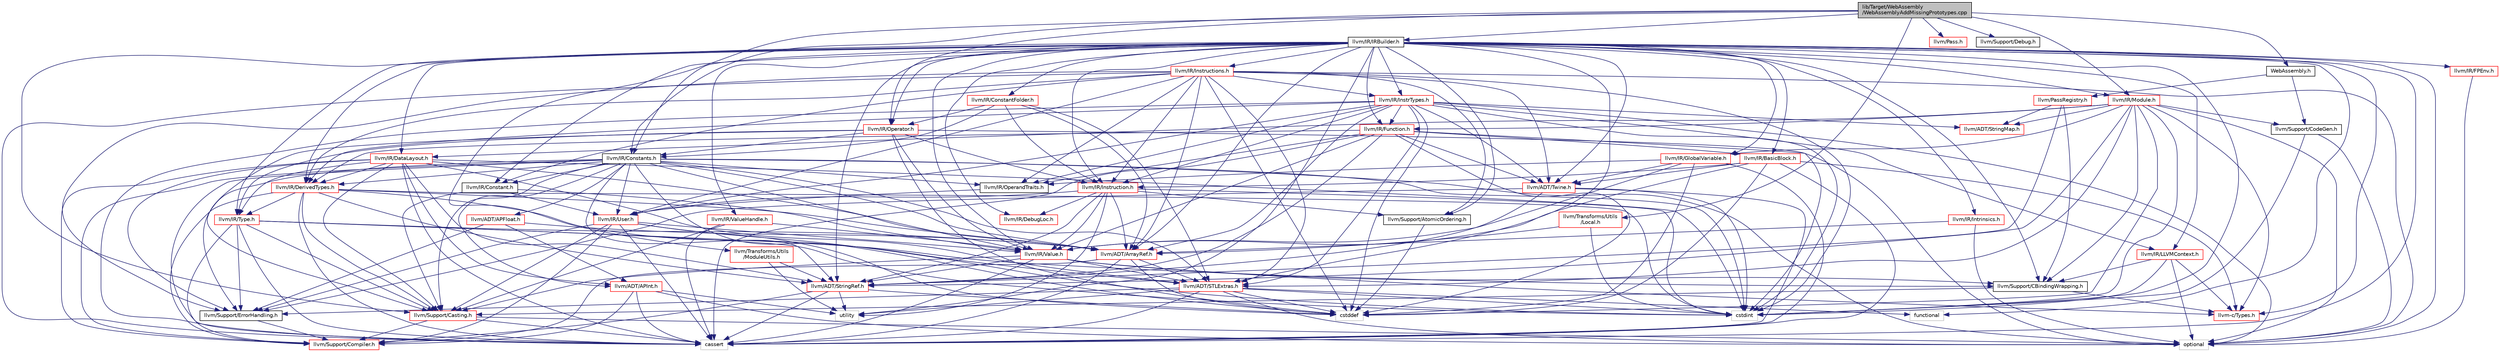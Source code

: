 digraph "lib/Target/WebAssembly/WebAssemblyAddMissingPrototypes.cpp"
{
 // LATEX_PDF_SIZE
  bgcolor="transparent";
  edge [fontname="Helvetica",fontsize="10",labelfontname="Helvetica",labelfontsize="10"];
  node [fontname="Helvetica",fontsize="10",shape=record];
  Node1 [label="lib/Target/WebAssembly\l/WebAssemblyAddMissingPrototypes.cpp",height=0.2,width=0.4,color="black", fillcolor="grey75", style="filled", fontcolor="black",tooltip=" "];
  Node1 -> Node2 [color="midnightblue",fontsize="10",style="solid",fontname="Helvetica"];
  Node2 [label="WebAssembly.h",height=0.2,width=0.4,color="black",URL="$WebAssembly_8h.html",tooltip=" "];
  Node2 -> Node3 [color="midnightblue",fontsize="10",style="solid",fontname="Helvetica"];
  Node3 [label="llvm/PassRegistry.h",height=0.2,width=0.4,color="red",URL="$PassRegistry_8h.html",tooltip=" "];
  Node3 -> Node39 [color="midnightblue",fontsize="10",style="solid",fontname="Helvetica"];
  Node39 [label="llvm/ADT/StringMap.h",height=0.2,width=0.4,color="red",URL="$ADT_2StringMap_8h.html",tooltip=" "];
  Node3 -> Node41 [color="midnightblue",fontsize="10",style="solid",fontname="Helvetica"];
  Node41 [label="llvm/ADT/StringRef.h",height=0.2,width=0.4,color="red",URL="$StringRef_8h.html",tooltip=" "];
  Node41 -> Node16 [color="midnightblue",fontsize="10",style="solid",fontname="Helvetica"];
  Node16 [label="llvm/Support/Compiler.h",height=0.2,width=0.4,color="red",URL="$Compiler_8h.html",tooltip=" "];
  Node41 -> Node6 [color="midnightblue",fontsize="10",style="solid",fontname="Helvetica"];
  Node6 [label="cassert",height=0.2,width=0.4,color="grey75",tooltip=" "];
  Node41 -> Node7 [color="midnightblue",fontsize="10",style="solid",fontname="Helvetica"];
  Node7 [label="cstddef",height=0.2,width=0.4,color="grey75",tooltip=" "];
  Node41 -> Node11 [color="midnightblue",fontsize="10",style="solid",fontname="Helvetica"];
  Node11 [label="utility",height=0.2,width=0.4,color="grey75",tooltip=" "];
  Node3 -> Node50 [color="midnightblue",fontsize="10",style="solid",fontname="Helvetica"];
  Node50 [label="llvm/Support/CBindingWrapping.h",height=0.2,width=0.4,color="black",URL="$CBindingWrapping_8h.html",tooltip=" "];
  Node50 -> Node51 [color="midnightblue",fontsize="10",style="solid",fontname="Helvetica"];
  Node51 [label="llvm-c/Types.h",height=0.2,width=0.4,color="red",URL="$Types_8h.html",tooltip=" "];
  Node50 -> Node53 [color="midnightblue",fontsize="10",style="solid",fontname="Helvetica"];
  Node53 [label="llvm/Support/Casting.h",height=0.2,width=0.4,color="red",URL="$Casting_8h.html",tooltip=" "];
  Node53 -> Node16 [color="midnightblue",fontsize="10",style="solid",fontname="Helvetica"];
  Node53 -> Node6 [color="midnightblue",fontsize="10",style="solid",fontname="Helvetica"];
  Node53 -> Node44 [color="midnightblue",fontsize="10",style="solid",fontname="Helvetica"];
  Node44 [label="optional",height=0.2,width=0.4,color="grey75",tooltip=" "];
  Node2 -> Node71 [color="midnightblue",fontsize="10",style="solid",fontname="Helvetica"];
  Node71 [label="llvm/Support/CodeGen.h",height=0.2,width=0.4,color="black",URL="$CodeGen_8h.html",tooltip=" "];
  Node71 -> Node8 [color="midnightblue",fontsize="10",style="solid",fontname="Helvetica"];
  Node8 [label="cstdint",height=0.2,width=0.4,color="grey75",tooltip=" "];
  Node71 -> Node44 [color="midnightblue",fontsize="10",style="solid",fontname="Helvetica"];
  Node1 -> Node72 [color="midnightblue",fontsize="10",style="solid",fontname="Helvetica"];
  Node72 [label="llvm/IR/Constants.h",height=0.2,width=0.4,color="black",URL="$Constants_8h.html",tooltip=" "];
  Node72 -> Node73 [color="midnightblue",fontsize="10",style="solid",fontname="Helvetica"];
  Node73 [label="llvm/ADT/APFloat.h",height=0.2,width=0.4,color="red",URL="$APFloat_8h.html",tooltip=" "];
  Node73 -> Node74 [color="midnightblue",fontsize="10",style="solid",fontname="Helvetica"];
  Node74 [label="llvm/ADT/APInt.h",height=0.2,width=0.4,color="red",URL="$APInt_8h.html",tooltip=" "];
  Node74 -> Node16 [color="midnightblue",fontsize="10",style="solid",fontname="Helvetica"];
  Node74 -> Node6 [color="midnightblue",fontsize="10",style="solid",fontname="Helvetica"];
  Node74 -> Node44 [color="midnightblue",fontsize="10",style="solid",fontname="Helvetica"];
  Node74 -> Node11 [color="midnightblue",fontsize="10",style="solid",fontname="Helvetica"];
  Node73 -> Node58 [color="midnightblue",fontsize="10",style="solid",fontname="Helvetica"];
  Node58 [label="llvm/ADT/ArrayRef.h",height=0.2,width=0.4,color="red",URL="$ArrayRef_8h.html",tooltip=" "];
  Node58 -> Node64 [color="midnightblue",fontsize="10",style="solid",fontname="Helvetica"];
  Node64 [label="llvm/ADT/STLExtras.h",height=0.2,width=0.4,color="red",URL="$STLExtras_8h.html",tooltip=" "];
  Node64 -> Node25 [color="midnightblue",fontsize="10",style="solid",fontname="Helvetica"];
  Node25 [label="llvm/Support/ErrorHandling.h",height=0.2,width=0.4,color="black",URL="$Support_2ErrorHandling_8h.html",tooltip=" "];
  Node25 -> Node16 [color="midnightblue",fontsize="10",style="solid",fontname="Helvetica"];
  Node64 -> Node6 [color="midnightblue",fontsize="10",style="solid",fontname="Helvetica"];
  Node64 -> Node7 [color="midnightblue",fontsize="10",style="solid",fontname="Helvetica"];
  Node64 -> Node8 [color="midnightblue",fontsize="10",style="solid",fontname="Helvetica"];
  Node64 -> Node63 [color="midnightblue",fontsize="10",style="solid",fontname="Helvetica"];
  Node63 [label="functional",height=0.2,width=0.4,color="grey75",tooltip=" "];
  Node64 -> Node44 [color="midnightblue",fontsize="10",style="solid",fontname="Helvetica"];
  Node64 -> Node11 [color="midnightblue",fontsize="10",style="solid",fontname="Helvetica"];
  Node58 -> Node16 [color="midnightblue",fontsize="10",style="solid",fontname="Helvetica"];
  Node58 -> Node6 [color="midnightblue",fontsize="10",style="solid",fontname="Helvetica"];
  Node58 -> Node7 [color="midnightblue",fontsize="10",style="solid",fontname="Helvetica"];
  Node73 -> Node25 [color="midnightblue",fontsize="10",style="solid",fontname="Helvetica"];
  Node72 -> Node74 [color="midnightblue",fontsize="10",style="solid",fontname="Helvetica"];
  Node72 -> Node58 [color="midnightblue",fontsize="10",style="solid",fontname="Helvetica"];
  Node72 -> Node64 [color="midnightblue",fontsize="10",style="solid",fontname="Helvetica"];
  Node72 -> Node41 [color="midnightblue",fontsize="10",style="solid",fontname="Helvetica"];
  Node72 -> Node79 [color="midnightblue",fontsize="10",style="solid",fontname="Helvetica"];
  Node79 [label="llvm/IR/Constant.h",height=0.2,width=0.4,color="black",URL="$Constant_8h.html",tooltip=" "];
  Node79 -> Node80 [color="midnightblue",fontsize="10",style="solid",fontname="Helvetica"];
  Node80 [label="llvm/IR/User.h",height=0.2,width=0.4,color="red",URL="$User_8h.html",tooltip=" "];
  Node80 -> Node82 [color="midnightblue",fontsize="10",style="solid",fontname="Helvetica"];
  Node82 [label="llvm/IR/Value.h",height=0.2,width=0.4,color="red",URL="$Value_8h.html",tooltip=" "];
  Node82 -> Node51 [color="midnightblue",fontsize="10",style="solid",fontname="Helvetica"];
  Node82 -> Node64 [color="midnightblue",fontsize="10",style="solid",fontname="Helvetica"];
  Node82 -> Node41 [color="midnightblue",fontsize="10",style="solid",fontname="Helvetica"];
  Node82 -> Node50 [color="midnightblue",fontsize="10",style="solid",fontname="Helvetica"];
  Node82 -> Node53 [color="midnightblue",fontsize="10",style="solid",fontname="Helvetica"];
  Node82 -> Node6 [color="midnightblue",fontsize="10",style="solid",fontname="Helvetica"];
  Node80 -> Node53 [color="midnightblue",fontsize="10",style="solid",fontname="Helvetica"];
  Node80 -> Node16 [color="midnightblue",fontsize="10",style="solid",fontname="Helvetica"];
  Node80 -> Node25 [color="midnightblue",fontsize="10",style="solid",fontname="Helvetica"];
  Node80 -> Node6 [color="midnightblue",fontsize="10",style="solid",fontname="Helvetica"];
  Node80 -> Node7 [color="midnightblue",fontsize="10",style="solid",fontname="Helvetica"];
  Node80 -> Node8 [color="midnightblue",fontsize="10",style="solid",fontname="Helvetica"];
  Node79 -> Node82 [color="midnightblue",fontsize="10",style="solid",fontname="Helvetica"];
  Node79 -> Node53 [color="midnightblue",fontsize="10",style="solid",fontname="Helvetica"];
  Node72 -> Node85 [color="midnightblue",fontsize="10",style="solid",fontname="Helvetica"];
  Node85 [label="llvm/IR/DerivedTypes.h",height=0.2,width=0.4,color="red",URL="$DerivedTypes_8h.html",tooltip=" "];
  Node85 -> Node58 [color="midnightblue",fontsize="10",style="solid",fontname="Helvetica"];
  Node85 -> Node64 [color="midnightblue",fontsize="10",style="solid",fontname="Helvetica"];
  Node85 -> Node41 [color="midnightblue",fontsize="10",style="solid",fontname="Helvetica"];
  Node85 -> Node86 [color="midnightblue",fontsize="10",style="solid",fontname="Helvetica"];
  Node86 [label="llvm/IR/Type.h",height=0.2,width=0.4,color="red",URL="$Type_8h.html",tooltip=" "];
  Node86 -> Node58 [color="midnightblue",fontsize="10",style="solid",fontname="Helvetica"];
  Node86 -> Node50 [color="midnightblue",fontsize="10",style="solid",fontname="Helvetica"];
  Node86 -> Node53 [color="midnightblue",fontsize="10",style="solid",fontname="Helvetica"];
  Node86 -> Node16 [color="midnightblue",fontsize="10",style="solid",fontname="Helvetica"];
  Node86 -> Node25 [color="midnightblue",fontsize="10",style="solid",fontname="Helvetica"];
  Node86 -> Node6 [color="midnightblue",fontsize="10",style="solid",fontname="Helvetica"];
  Node86 -> Node8 [color="midnightblue",fontsize="10",style="solid",fontname="Helvetica"];
  Node85 -> Node53 [color="midnightblue",fontsize="10",style="solid",fontname="Helvetica"];
  Node85 -> Node16 [color="midnightblue",fontsize="10",style="solid",fontname="Helvetica"];
  Node85 -> Node6 [color="midnightblue",fontsize="10",style="solid",fontname="Helvetica"];
  Node85 -> Node8 [color="midnightblue",fontsize="10",style="solid",fontname="Helvetica"];
  Node72 -> Node88 [color="midnightblue",fontsize="10",style="solid",fontname="Helvetica"];
  Node88 [label="llvm/IR/OperandTraits.h",height=0.2,width=0.4,color="black",URL="$OperandTraits_8h.html",tooltip=" "];
  Node88 -> Node80 [color="midnightblue",fontsize="10",style="solid",fontname="Helvetica"];
  Node72 -> Node80 [color="midnightblue",fontsize="10",style="solid",fontname="Helvetica"];
  Node72 -> Node82 [color="midnightblue",fontsize="10",style="solid",fontname="Helvetica"];
  Node72 -> Node53 [color="midnightblue",fontsize="10",style="solid",fontname="Helvetica"];
  Node72 -> Node16 [color="midnightblue",fontsize="10",style="solid",fontname="Helvetica"];
  Node72 -> Node25 [color="midnightblue",fontsize="10",style="solid",fontname="Helvetica"];
  Node72 -> Node6 [color="midnightblue",fontsize="10",style="solid",fontname="Helvetica"];
  Node72 -> Node7 [color="midnightblue",fontsize="10",style="solid",fontname="Helvetica"];
  Node72 -> Node8 [color="midnightblue",fontsize="10",style="solid",fontname="Helvetica"];
  Node72 -> Node44 [color="midnightblue",fontsize="10",style="solid",fontname="Helvetica"];
  Node1 -> Node89 [color="midnightblue",fontsize="10",style="solid",fontname="Helvetica"];
  Node89 [label="llvm/IR/IRBuilder.h",height=0.2,width=0.4,color="black",URL="$IRBuilder_8h.html",tooltip=" "];
  Node89 -> Node51 [color="midnightblue",fontsize="10",style="solid",fontname="Helvetica"];
  Node89 -> Node58 [color="midnightblue",fontsize="10",style="solid",fontname="Helvetica"];
  Node89 -> Node64 [color="midnightblue",fontsize="10",style="solid",fontname="Helvetica"];
  Node89 -> Node41 [color="midnightblue",fontsize="10",style="solid",fontname="Helvetica"];
  Node89 -> Node90 [color="midnightblue",fontsize="10",style="solid",fontname="Helvetica"];
  Node90 [label="llvm/ADT/Twine.h",height=0.2,width=0.4,color="red",URL="$Twine_8h.html",tooltip=" "];
  Node90 -> Node41 [color="midnightblue",fontsize="10",style="solid",fontname="Helvetica"];
  Node90 -> Node25 [color="midnightblue",fontsize="10",style="solid",fontname="Helvetica"];
  Node90 -> Node6 [color="midnightblue",fontsize="10",style="solid",fontname="Helvetica"];
  Node90 -> Node8 [color="midnightblue",fontsize="10",style="solid",fontname="Helvetica"];
  Node89 -> Node91 [color="midnightblue",fontsize="10",style="solid",fontname="Helvetica"];
  Node91 [label="llvm/IR/BasicBlock.h",height=0.2,width=0.4,color="red",URL="$BasicBlock_8h.html",tooltip=" "];
  Node91 -> Node51 [color="midnightblue",fontsize="10",style="solid",fontname="Helvetica"];
  Node91 -> Node90 [color="midnightblue",fontsize="10",style="solid",fontname="Helvetica"];
  Node91 -> Node100 [color="midnightblue",fontsize="10",style="solid",fontname="Helvetica"];
  Node100 [label="llvm/IR/Instruction.h",height=0.2,width=0.4,color="red",URL="$IR_2Instruction_8h.html",tooltip=" "];
  Node100 -> Node58 [color="midnightblue",fontsize="10",style="solid",fontname="Helvetica"];
  Node100 -> Node41 [color="midnightblue",fontsize="10",style="solid",fontname="Helvetica"];
  Node100 -> Node102 [color="midnightblue",fontsize="10",style="solid",fontname="Helvetica"];
  Node102 [label="llvm/IR/DebugLoc.h",height=0.2,width=0.4,color="red",URL="$DebugLoc_8h.html",tooltip=" "];
  Node100 -> Node80 [color="midnightblue",fontsize="10",style="solid",fontname="Helvetica"];
  Node100 -> Node82 [color="midnightblue",fontsize="10",style="solid",fontname="Helvetica"];
  Node100 -> Node111 [color="midnightblue",fontsize="10",style="solid",fontname="Helvetica"];
  Node111 [label="llvm/Support/AtomicOrdering.h",height=0.2,width=0.4,color="black",URL="$AtomicOrdering_8h.html",tooltip=" "];
  Node111 -> Node7 [color="midnightblue",fontsize="10",style="solid",fontname="Helvetica"];
  Node100 -> Node8 [color="midnightblue",fontsize="10",style="solid",fontname="Helvetica"];
  Node100 -> Node11 [color="midnightblue",fontsize="10",style="solid",fontname="Helvetica"];
  Node91 -> Node82 [color="midnightblue",fontsize="10",style="solid",fontname="Helvetica"];
  Node91 -> Node6 [color="midnightblue",fontsize="10",style="solid",fontname="Helvetica"];
  Node91 -> Node7 [color="midnightblue",fontsize="10",style="solid",fontname="Helvetica"];
  Node89 -> Node79 [color="midnightblue",fontsize="10",style="solid",fontname="Helvetica"];
  Node89 -> Node113 [color="midnightblue",fontsize="10",style="solid",fontname="Helvetica"];
  Node113 [label="llvm/IR/ConstantFolder.h",height=0.2,width=0.4,color="red",URL="$ConstantFolder_8h.html",tooltip=" "];
  Node113 -> Node58 [color="midnightblue",fontsize="10",style="solid",fontname="Helvetica"];
  Node113 -> Node64 [color="midnightblue",fontsize="10",style="solid",fontname="Helvetica"];
  Node113 -> Node72 [color="midnightblue",fontsize="10",style="solid",fontname="Helvetica"];
  Node113 -> Node100 [color="midnightblue",fontsize="10",style="solid",fontname="Helvetica"];
  Node113 -> Node132 [color="midnightblue",fontsize="10",style="solid",fontname="Helvetica"];
  Node132 [label="llvm/IR/Operator.h",height=0.2,width=0.4,color="red",URL="$Operator_8h.html",tooltip=" "];
  Node132 -> Node72 [color="midnightblue",fontsize="10",style="solid",fontname="Helvetica"];
  Node132 -> Node100 [color="midnightblue",fontsize="10",style="solid",fontname="Helvetica"];
  Node132 -> Node86 [color="midnightblue",fontsize="10",style="solid",fontname="Helvetica"];
  Node132 -> Node82 [color="midnightblue",fontsize="10",style="solid",fontname="Helvetica"];
  Node132 -> Node53 [color="midnightblue",fontsize="10",style="solid",fontname="Helvetica"];
  Node132 -> Node7 [color="midnightblue",fontsize="10",style="solid",fontname="Helvetica"];
  Node132 -> Node44 [color="midnightblue",fontsize="10",style="solid",fontname="Helvetica"];
  Node89 -> Node72 [color="midnightblue",fontsize="10",style="solid",fontname="Helvetica"];
  Node89 -> Node135 [color="midnightblue",fontsize="10",style="solid",fontname="Helvetica"];
  Node135 [label="llvm/IR/DataLayout.h",height=0.2,width=0.4,color="red",URL="$DataLayout_8h.html",tooltip=" "];
  Node135 -> Node74 [color="midnightblue",fontsize="10",style="solid",fontname="Helvetica"];
  Node135 -> Node58 [color="midnightblue",fontsize="10",style="solid",fontname="Helvetica"];
  Node135 -> Node64 [color="midnightblue",fontsize="10",style="solid",fontname="Helvetica"];
  Node135 -> Node41 [color="midnightblue",fontsize="10",style="solid",fontname="Helvetica"];
  Node135 -> Node85 [color="midnightblue",fontsize="10",style="solid",fontname="Helvetica"];
  Node135 -> Node86 [color="midnightblue",fontsize="10",style="solid",fontname="Helvetica"];
  Node135 -> Node53 [color="midnightblue",fontsize="10",style="solid",fontname="Helvetica"];
  Node135 -> Node16 [color="midnightblue",fontsize="10",style="solid",fontname="Helvetica"];
  Node135 -> Node25 [color="midnightblue",fontsize="10",style="solid",fontname="Helvetica"];
  Node135 -> Node6 [color="midnightblue",fontsize="10",style="solid",fontname="Helvetica"];
  Node135 -> Node8 [color="midnightblue",fontsize="10",style="solid",fontname="Helvetica"];
  Node89 -> Node102 [color="midnightblue",fontsize="10",style="solid",fontname="Helvetica"];
  Node89 -> Node85 [color="midnightblue",fontsize="10",style="solid",fontname="Helvetica"];
  Node89 -> Node137 [color="midnightblue",fontsize="10",style="solid",fontname="Helvetica"];
  Node137 [label="llvm/IR/FPEnv.h",height=0.2,width=0.4,color="red",URL="$FPEnv_8h.html",tooltip=" "];
  Node137 -> Node44 [color="midnightblue",fontsize="10",style="solid",fontname="Helvetica"];
  Node89 -> Node124 [color="midnightblue",fontsize="10",style="solid",fontname="Helvetica"];
  Node124 [label="llvm/IR/Function.h",height=0.2,width=0.4,color="red",URL="$Function_8h.html",tooltip=" "];
  Node124 -> Node41 [color="midnightblue",fontsize="10",style="solid",fontname="Helvetica"];
  Node124 -> Node90 [color="midnightblue",fontsize="10",style="solid",fontname="Helvetica"];
  Node124 -> Node91 [color="midnightblue",fontsize="10",style="solid",fontname="Helvetica"];
  Node124 -> Node85 [color="midnightblue",fontsize="10",style="solid",fontname="Helvetica"];
  Node124 -> Node88 [color="midnightblue",fontsize="10",style="solid",fontname="Helvetica"];
  Node124 -> Node82 [color="midnightblue",fontsize="10",style="solid",fontname="Helvetica"];
  Node124 -> Node6 [color="midnightblue",fontsize="10",style="solid",fontname="Helvetica"];
  Node124 -> Node7 [color="midnightblue",fontsize="10",style="solid",fontname="Helvetica"];
  Node124 -> Node8 [color="midnightblue",fontsize="10",style="solid",fontname="Helvetica"];
  Node89 -> Node138 [color="midnightblue",fontsize="10",style="solid",fontname="Helvetica"];
  Node138 [label="llvm/IR/GlobalVariable.h",height=0.2,width=0.4,color="red",URL="$GlobalVariable_8h.html",tooltip=" "];
  Node138 -> Node90 [color="midnightblue",fontsize="10",style="solid",fontname="Helvetica"];
  Node138 -> Node88 [color="midnightblue",fontsize="10",style="solid",fontname="Helvetica"];
  Node138 -> Node82 [color="midnightblue",fontsize="10",style="solid",fontname="Helvetica"];
  Node138 -> Node6 [color="midnightblue",fontsize="10",style="solid",fontname="Helvetica"];
  Node138 -> Node7 [color="midnightblue",fontsize="10",style="solid",fontname="Helvetica"];
  Node89 -> Node115 [color="midnightblue",fontsize="10",style="solid",fontname="Helvetica"];
  Node115 [label="llvm/IR/InstrTypes.h",height=0.2,width=0.4,color="red",URL="$InstrTypes_8h.html",tooltip=" "];
  Node115 -> Node58 [color="midnightblue",fontsize="10",style="solid",fontname="Helvetica"];
  Node115 -> Node64 [color="midnightblue",fontsize="10",style="solid",fontname="Helvetica"];
  Node115 -> Node39 [color="midnightblue",fontsize="10",style="solid",fontname="Helvetica"];
  Node115 -> Node90 [color="midnightblue",fontsize="10",style="solid",fontname="Helvetica"];
  Node115 -> Node85 [color="midnightblue",fontsize="10",style="solid",fontname="Helvetica"];
  Node115 -> Node124 [color="midnightblue",fontsize="10",style="solid",fontname="Helvetica"];
  Node115 -> Node100 [color="midnightblue",fontsize="10",style="solid",fontname="Helvetica"];
  Node115 -> Node106 [color="midnightblue",fontsize="10",style="solid",fontname="Helvetica"];
  Node106 [label="llvm/IR/LLVMContext.h",height=0.2,width=0.4,color="red",URL="$LLVMContext_8h.html",tooltip=" "];
  Node106 -> Node51 [color="midnightblue",fontsize="10",style="solid",fontname="Helvetica"];
  Node106 -> Node50 [color="midnightblue",fontsize="10",style="solid",fontname="Helvetica"];
  Node106 -> Node8 [color="midnightblue",fontsize="10",style="solid",fontname="Helvetica"];
  Node106 -> Node44 [color="midnightblue",fontsize="10",style="solid",fontname="Helvetica"];
  Node115 -> Node88 [color="midnightblue",fontsize="10",style="solid",fontname="Helvetica"];
  Node115 -> Node80 [color="midnightblue",fontsize="10",style="solid",fontname="Helvetica"];
  Node115 -> Node6 [color="midnightblue",fontsize="10",style="solid",fontname="Helvetica"];
  Node115 -> Node7 [color="midnightblue",fontsize="10",style="solid",fontname="Helvetica"];
  Node115 -> Node8 [color="midnightblue",fontsize="10",style="solid",fontname="Helvetica"];
  Node115 -> Node44 [color="midnightblue",fontsize="10",style="solid",fontname="Helvetica"];
  Node89 -> Node100 [color="midnightblue",fontsize="10",style="solid",fontname="Helvetica"];
  Node89 -> Node139 [color="midnightblue",fontsize="10",style="solid",fontname="Helvetica"];
  Node139 [label="llvm/IR/Instructions.h",height=0.2,width=0.4,color="red",URL="$Instructions_8h.html",tooltip=" "];
  Node139 -> Node58 [color="midnightblue",fontsize="10",style="solid",fontname="Helvetica"];
  Node139 -> Node64 [color="midnightblue",fontsize="10",style="solid",fontname="Helvetica"];
  Node139 -> Node90 [color="midnightblue",fontsize="10",style="solid",fontname="Helvetica"];
  Node139 -> Node79 [color="midnightblue",fontsize="10",style="solid",fontname="Helvetica"];
  Node139 -> Node85 [color="midnightblue",fontsize="10",style="solid",fontname="Helvetica"];
  Node139 -> Node115 [color="midnightblue",fontsize="10",style="solid",fontname="Helvetica"];
  Node139 -> Node100 [color="midnightblue",fontsize="10",style="solid",fontname="Helvetica"];
  Node139 -> Node88 [color="midnightblue",fontsize="10",style="solid",fontname="Helvetica"];
  Node139 -> Node80 [color="midnightblue",fontsize="10",style="solid",fontname="Helvetica"];
  Node139 -> Node111 [color="midnightblue",fontsize="10",style="solid",fontname="Helvetica"];
  Node139 -> Node25 [color="midnightblue",fontsize="10",style="solid",fontname="Helvetica"];
  Node139 -> Node6 [color="midnightblue",fontsize="10",style="solid",fontname="Helvetica"];
  Node139 -> Node7 [color="midnightblue",fontsize="10",style="solid",fontname="Helvetica"];
  Node139 -> Node8 [color="midnightblue",fontsize="10",style="solid",fontname="Helvetica"];
  Node139 -> Node44 [color="midnightblue",fontsize="10",style="solid",fontname="Helvetica"];
  Node89 -> Node142 [color="midnightblue",fontsize="10",style="solid",fontname="Helvetica"];
  Node142 [label="llvm/IR/Intrinsics.h",height=0.2,width=0.4,color="red",URL="$Intrinsics_8h.html",tooltip=" "];
  Node142 -> Node58 [color="midnightblue",fontsize="10",style="solid",fontname="Helvetica"];
  Node142 -> Node44 [color="midnightblue",fontsize="10",style="solid",fontname="Helvetica"];
  Node89 -> Node106 [color="midnightblue",fontsize="10",style="solid",fontname="Helvetica"];
  Node89 -> Node144 [color="midnightblue",fontsize="10",style="solid",fontname="Helvetica"];
  Node144 [label="llvm/IR/Module.h",height=0.2,width=0.4,color="red",URL="$Module_8h.html",tooltip=" "];
  Node144 -> Node51 [color="midnightblue",fontsize="10",style="solid",fontname="Helvetica"];
  Node144 -> Node64 [color="midnightblue",fontsize="10",style="solid",fontname="Helvetica"];
  Node144 -> Node39 [color="midnightblue",fontsize="10",style="solid",fontname="Helvetica"];
  Node144 -> Node41 [color="midnightblue",fontsize="10",style="solid",fontname="Helvetica"];
  Node144 -> Node135 [color="midnightblue",fontsize="10",style="solid",fontname="Helvetica"];
  Node144 -> Node124 [color="midnightblue",fontsize="10",style="solid",fontname="Helvetica"];
  Node144 -> Node138 [color="midnightblue",fontsize="10",style="solid",fontname="Helvetica"];
  Node144 -> Node50 [color="midnightblue",fontsize="10",style="solid",fontname="Helvetica"];
  Node144 -> Node71 [color="midnightblue",fontsize="10",style="solid",fontname="Helvetica"];
  Node144 -> Node7 [color="midnightblue",fontsize="10",style="solid",fontname="Helvetica"];
  Node144 -> Node8 [color="midnightblue",fontsize="10",style="solid",fontname="Helvetica"];
  Node144 -> Node44 [color="midnightblue",fontsize="10",style="solid",fontname="Helvetica"];
  Node89 -> Node132 [color="midnightblue",fontsize="10",style="solid",fontname="Helvetica"];
  Node89 -> Node86 [color="midnightblue",fontsize="10",style="solid",fontname="Helvetica"];
  Node89 -> Node82 [color="midnightblue",fontsize="10",style="solid",fontname="Helvetica"];
  Node89 -> Node150 [color="midnightblue",fontsize="10",style="solid",fontname="Helvetica"];
  Node150 [label="llvm/IR/ValueHandle.h",height=0.2,width=0.4,color="red",URL="$ValueHandle_8h.html",tooltip=" "];
  Node150 -> Node82 [color="midnightblue",fontsize="10",style="solid",fontname="Helvetica"];
  Node150 -> Node53 [color="midnightblue",fontsize="10",style="solid",fontname="Helvetica"];
  Node150 -> Node6 [color="midnightblue",fontsize="10",style="solid",fontname="Helvetica"];
  Node89 -> Node111 [color="midnightblue",fontsize="10",style="solid",fontname="Helvetica"];
  Node89 -> Node50 [color="midnightblue",fontsize="10",style="solid",fontname="Helvetica"];
  Node89 -> Node53 [color="midnightblue",fontsize="10",style="solid",fontname="Helvetica"];
  Node89 -> Node6 [color="midnightblue",fontsize="10",style="solid",fontname="Helvetica"];
  Node89 -> Node8 [color="midnightblue",fontsize="10",style="solid",fontname="Helvetica"];
  Node89 -> Node63 [color="midnightblue",fontsize="10",style="solid",fontname="Helvetica"];
  Node89 -> Node44 [color="midnightblue",fontsize="10",style="solid",fontname="Helvetica"];
  Node89 -> Node11 [color="midnightblue",fontsize="10",style="solid",fontname="Helvetica"];
  Node1 -> Node144 [color="midnightblue",fontsize="10",style="solid",fontname="Helvetica"];
  Node1 -> Node132 [color="midnightblue",fontsize="10",style="solid",fontname="Helvetica"];
  Node1 -> Node151 [color="midnightblue",fontsize="10",style="solid",fontname="Helvetica"];
  Node151 [label="llvm/Pass.h",height=0.2,width=0.4,color="red",URL="$Pass_8h.html",tooltip=" "];
  Node1 -> Node159 [color="midnightblue",fontsize="10",style="solid",fontname="Helvetica"];
  Node159 [label="llvm/Support/Debug.h",height=0.2,width=0.4,color="black",URL="$Debug_8h.html",tooltip=" "];
  Node1 -> Node163 [color="midnightblue",fontsize="10",style="solid",fontname="Helvetica"];
  Node163 [label="llvm/Transforms/Utils\l/Local.h",height=0.2,width=0.4,color="red",URL="$Transforms_2Utils_2Local_8h.html",tooltip=" "];
  Node163 -> Node58 [color="midnightblue",fontsize="10",style="solid",fontname="Helvetica"];
  Node163 -> Node8 [color="midnightblue",fontsize="10",style="solid",fontname="Helvetica"];
  Node1 -> Node186 [color="midnightblue",fontsize="10",style="solid",fontname="Helvetica"];
  Node186 [label="llvm/Transforms/Utils\l/ModuleUtils.h",height=0.2,width=0.4,color="red",URL="$ModuleUtils_8h.html",tooltip=" "];
  Node186 -> Node41 [color="midnightblue",fontsize="10",style="solid",fontname="Helvetica"];
  Node186 -> Node11 [color="midnightblue",fontsize="10",style="solid",fontname="Helvetica"];
}
